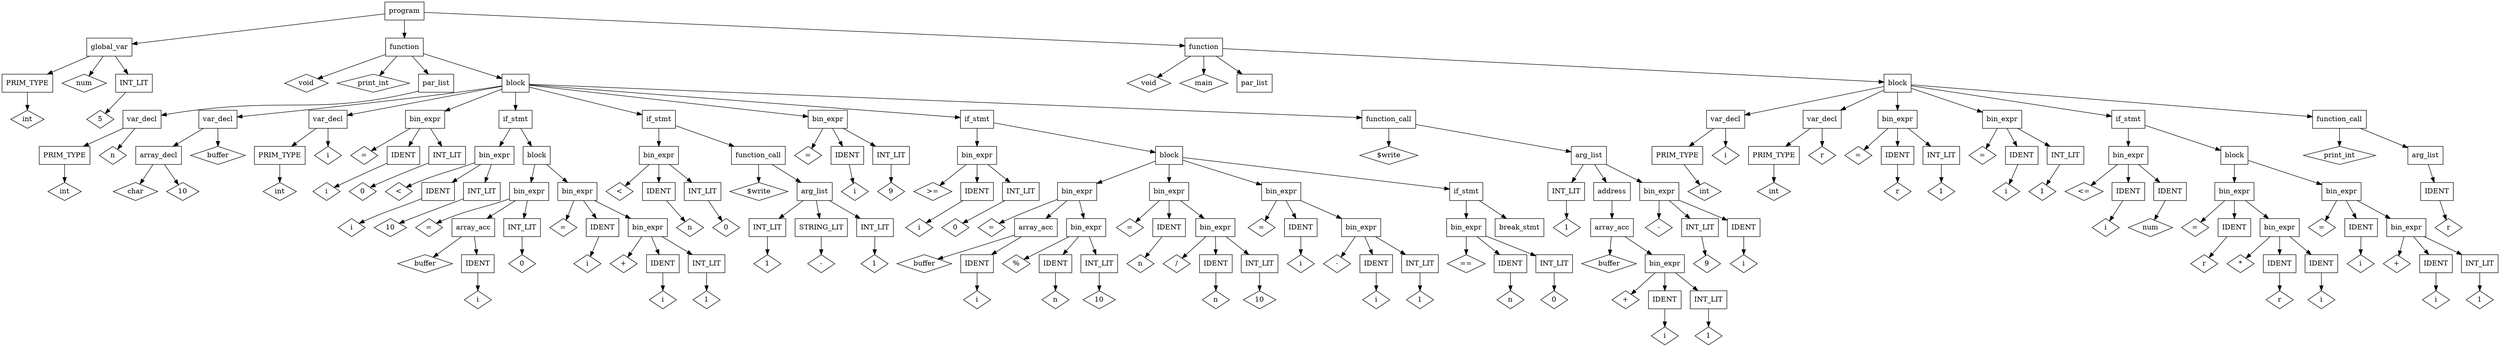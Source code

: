 digraph parse_tree {
    node [shape = box];
    node0 [label = "program"]
    node0 -> node1
    node0 -> node2
    node0 -> node3
    node1 [label = "global_var"]
    node1 -> node4
    node1 -> node5
    node1 -> node6
    node4 [label = "PRIM_TYPE"]
    node4 -> node7
    node7 [label = "int", shape = "diamond"]
    node5 [label = "num", shape = "diamond"]
    node6 [label = "INT_LIT"]
    node6 -> node8
    node8 [label = "5", shape = "diamond"]
    node2 [label = "function"]
    node2 -> node9
    node2 -> node10
    node2 -> node11
    node2 -> node12
    node9 [label = "void", shape = "diamond"]
    node10 [label = "print_int", shape = "diamond"]
    node11 [label = "par_list"]
    node11 -> node13
    node13 [label = "var_decl"]
    node13 -> node14
    node13 -> node15
    node14 [label = "PRIM_TYPE"]
    node14 -> node16
    node16 [label = "int", shape = "diamond"]
    node15 [label = "n", shape = "diamond"]
    node12 [label = "block"]
    node12 -> node17
    node12 -> node18
    node12 -> node19
    node12 -> node20
    node12 -> node21
    node12 -> node22
    node12 -> node23
    node12 -> node24
    node17 [label = "var_decl"]
    node17 -> node25
    node17 -> node26
    node25 [label = "array_decl"]
    node25 -> node27
    node25 -> node28
    node27 [label = "char", shape = "diamond"]
    node28 [label = "10", shape = "diamond"]
    node26 [label = "buffer", shape = "diamond"]
    node18 [label = "var_decl"]
    node18 -> node29
    node18 -> node30
    node29 [label = "PRIM_TYPE"]
    node29 -> node31
    node31 [label = "int", shape = "diamond"]
    node30 [label = "i", shape = "diamond"]
    node19 [label = "bin_expr"]
    node19 -> node32
    node19 -> node33
    node19 -> node34
    node32 [label = "=", shape = "diamond"]
    node33 [label = "IDENT"]
    node33 -> node35
    node35 [label = "i", shape = "diamond"]
    node34 [label = "INT_LIT"]
    node34 -> node36
    node36 [label = "0", shape = "diamond"]
    node20 [label = "if_stmt"]
    node20 -> node37
    node20 -> node38
    node37 [label = "bin_expr"]
    node37 -> node39
    node37 -> node40
    node37 -> node41
    node39 [label = "<", shape = "diamond"]
    node40 [label = "IDENT"]
    node40 -> node42
    node42 [label = "i", shape = "diamond"]
    node41 [label = "INT_LIT"]
    node41 -> node43
    node43 [label = "10", shape = "diamond"]
    node38 [label = "block"]
    node38 -> node44
    node38 -> node45
    node44 [label = "bin_expr"]
    node44 -> node46
    node44 -> node47
    node44 -> node48
    node46 [label = "=", shape = "diamond"]
    node47 [label = "array_acc"]
    node47 -> node49
    node47 -> node50
    node49 [label = "buffer", shape = "diamond"]
    node50 [label = "IDENT"]
    node50 -> node51
    node51 [label = "i", shape = "diamond"]
    node48 [label = "INT_LIT"]
    node48 -> node52
    node52 [label = "0", shape = "diamond"]
    node45 [label = "bin_expr"]
    node45 -> node53
    node45 -> node54
    node45 -> node55
    node53 [label = "=", shape = "diamond"]
    node54 [label = "IDENT"]
    node54 -> node56
    node56 [label = "i", shape = "diamond"]
    node55 [label = "bin_expr"]
    node55 -> node57
    node55 -> node58
    node55 -> node59
    node57 [label = "+", shape = "diamond"]
    node58 [label = "IDENT"]
    node58 -> node60
    node60 [label = "i", shape = "diamond"]
    node59 [label = "INT_LIT"]
    node59 -> node61
    node61 [label = "1", shape = "diamond"]
    node21 [label = "if_stmt"]
    node21 -> node62
    node21 -> node63
    node62 [label = "bin_expr"]
    node62 -> node64
    node62 -> node65
    node62 -> node66
    node64 [label = "<", shape = "diamond"]
    node65 [label = "IDENT"]
    node65 -> node67
    node67 [label = "n", shape = "diamond"]
    node66 [label = "INT_LIT"]
    node66 -> node68
    node68 [label = "0", shape = "diamond"]
    node63 [label = "function_call"]
    node63 -> node69
    node63 -> node70
    node69 [label = "$write", shape = "diamond"]
    node70 [label = "arg_list"]
    node70 -> node71
    node70 -> node72
    node70 -> node73
    node71 [label = "INT_LIT"]
    node71 -> node74
    node74 [label = "1", shape = "diamond"]
    node72 [label = "STRING_LIT"]
    node72 -> node75
    node75 [label = "-", shape = "diamond"]
    node73 [label = "INT_LIT"]
    node73 -> node76
    node76 [label = "1", shape = "diamond"]
    node22 [label = "bin_expr"]
    node22 -> node77
    node22 -> node78
    node22 -> node79
    node77 [label = "=", shape = "diamond"]
    node78 [label = "IDENT"]
    node78 -> node80
    node80 [label = "i", shape = "diamond"]
    node79 [label = "INT_LIT"]
    node79 -> node81
    node81 [label = "9", shape = "diamond"]
    node23 [label = "if_stmt"]
    node23 -> node82
    node23 -> node83
    node82 [label = "bin_expr"]
    node82 -> node84
    node82 -> node85
    node82 -> node86
    node84 [label = ">=", shape = "diamond"]
    node85 [label = "IDENT"]
    node85 -> node87
    node87 [label = "i", shape = "diamond"]
    node86 [label = "INT_LIT"]
    node86 -> node88
    node88 [label = "0", shape = "diamond"]
    node83 [label = "block"]
    node83 -> node89
    node83 -> node90
    node83 -> node91
    node83 -> node92
    node89 [label = "bin_expr"]
    node89 -> node93
    node89 -> node94
    node89 -> node95
    node93 [label = "=", shape = "diamond"]
    node94 [label = "array_acc"]
    node94 -> node96
    node94 -> node97
    node96 [label = "buffer", shape = "diamond"]
    node97 [label = "IDENT"]
    node97 -> node98
    node98 [label = "i", shape = "diamond"]
    node95 [label = "bin_expr"]
    node95 -> node99
    node95 -> node100
    node95 -> node101
    node99 [label = "%", shape = "diamond"]
    node100 [label = "IDENT"]
    node100 -> node102
    node102 [label = "n", shape = "diamond"]
    node101 [label = "INT_LIT"]
    node101 -> node103
    node103 [label = "10", shape = "diamond"]
    node90 [label = "bin_expr"]
    node90 -> node104
    node90 -> node105
    node90 -> node106
    node104 [label = "=", shape = "diamond"]
    node105 [label = "IDENT"]
    node105 -> node107
    node107 [label = "n", shape = "diamond"]
    node106 [label = "bin_expr"]
    node106 -> node108
    node106 -> node109
    node106 -> node110
    node108 [label = "/", shape = "diamond"]
    node109 [label = "IDENT"]
    node109 -> node111
    node111 [label = "n", shape = "diamond"]
    node110 [label = "INT_LIT"]
    node110 -> node112
    node112 [label = "10", shape = "diamond"]
    node91 [label = "bin_expr"]
    node91 -> node113
    node91 -> node114
    node91 -> node115
    node113 [label = "=", shape = "diamond"]
    node114 [label = "IDENT"]
    node114 -> node116
    node116 [label = "i", shape = "diamond"]
    node115 [label = "bin_expr"]
    node115 -> node117
    node115 -> node118
    node115 -> node119
    node117 [label = "-", shape = "diamond"]
    node118 [label = "IDENT"]
    node118 -> node120
    node120 [label = "i", shape = "diamond"]
    node119 [label = "INT_LIT"]
    node119 -> node121
    node121 [label = "1", shape = "diamond"]
    node92 [label = "if_stmt"]
    node92 -> node122
    node92 -> node123
    node122 [label = "bin_expr"]
    node122 -> node124
    node122 -> node125
    node122 -> node126
    node124 [label = "==", shape = "diamond"]
    node125 [label = "IDENT"]
    node125 -> node127
    node127 [label = "n", shape = "diamond"]
    node126 [label = "INT_LIT"]
    node126 -> node128
    node128 [label = "0", shape = "diamond"]
    node123 [label = "break_stmt"]
    node24 [label = "function_call"]
    node24 -> node129
    node24 -> node130
    node129 [label = "$write", shape = "diamond"]
    node130 [label = "arg_list"]
    node130 -> node131
    node130 -> node132
    node130 -> node133
    node131 [label = "INT_LIT"]
    node131 -> node134
    node134 [label = "1", shape = "diamond"]
    node132 [label = "address"]
    node132 -> node135
    node135 [label = "array_acc"]
    node135 -> node136
    node135 -> node137
    node136 [label = "buffer", shape = "diamond"]
    node137 [label = "bin_expr"]
    node137 -> node138
    node137 -> node139
    node137 -> node140
    node138 [label = "+", shape = "diamond"]
    node139 [label = "IDENT"]
    node139 -> node141
    node141 [label = "i", shape = "diamond"]
    node140 [label = "INT_LIT"]
    node140 -> node142
    node142 [label = "1", shape = "diamond"]
    node133 [label = "bin_expr"]
    node133 -> node143
    node133 -> node144
    node133 -> node145
    node143 [label = "-", shape = "diamond"]
    node144 [label = "INT_LIT"]
    node144 -> node146
    node146 [label = "9", shape = "diamond"]
    node145 [label = "IDENT"]
    node145 -> node147
    node147 [label = "i", shape = "diamond"]
    node3 [label = "function"]
    node3 -> node148
    node3 -> node149
    node3 -> node150
    node3 -> node151
    node148 [label = "void", shape = "diamond"]
    node149 [label = "main", shape = "diamond"]
    node150 [label = "par_list"]
    node151 [label = "block"]
    node151 -> node152
    node151 -> node153
    node151 -> node154
    node151 -> node155
    node151 -> node156
    node151 -> node157
    node152 [label = "var_decl"]
    node152 -> node158
    node152 -> node159
    node158 [label = "PRIM_TYPE"]
    node158 -> node160
    node160 [label = "int", shape = "diamond"]
    node159 [label = "i", shape = "diamond"]
    node153 [label = "var_decl"]
    node153 -> node161
    node153 -> node162
    node161 [label = "PRIM_TYPE"]
    node161 -> node163
    node163 [label = "int", shape = "diamond"]
    node162 [label = "r", shape = "diamond"]
    node154 [label = "bin_expr"]
    node154 -> node164
    node154 -> node165
    node154 -> node166
    node164 [label = "=", shape = "diamond"]
    node165 [label = "IDENT"]
    node165 -> node167
    node167 [label = "r", shape = "diamond"]
    node166 [label = "INT_LIT"]
    node166 -> node168
    node168 [label = "1", shape = "diamond"]
    node155 [label = "bin_expr"]
    node155 -> node169
    node155 -> node170
    node155 -> node171
    node169 [label = "=", shape = "diamond"]
    node170 [label = "IDENT"]
    node170 -> node172
    node172 [label = "i", shape = "diamond"]
    node171 [label = "INT_LIT"]
    node171 -> node173
    node173 [label = "1", shape = "diamond"]
    node156 [label = "if_stmt"]
    node156 -> node174
    node156 -> node175
    node174 [label = "bin_expr"]
    node174 -> node176
    node174 -> node177
    node174 -> node178
    node176 [label = "<=", shape = "diamond"]
    node177 [label = "IDENT"]
    node177 -> node179
    node179 [label = "i", shape = "diamond"]
    node178 [label = "IDENT"]
    node178 -> node180
    node180 [label = "num", shape = "diamond"]
    node175 [label = "block"]
    node175 -> node181
    node175 -> node182
    node181 [label = "bin_expr"]
    node181 -> node183
    node181 -> node184
    node181 -> node185
    node183 [label = "=", shape = "diamond"]
    node184 [label = "IDENT"]
    node184 -> node186
    node186 [label = "r", shape = "diamond"]
    node185 [label = "bin_expr"]
    node185 -> node187
    node185 -> node188
    node185 -> node189
    node187 [label = "*", shape = "diamond"]
    node188 [label = "IDENT"]
    node188 -> node190
    node190 [label = "r", shape = "diamond"]
    node189 [label = "IDENT"]
    node189 -> node191
    node191 [label = "i", shape = "diamond"]
    node182 [label = "bin_expr"]
    node182 -> node192
    node182 -> node193
    node182 -> node194
    node192 [label = "=", shape = "diamond"]
    node193 [label = "IDENT"]
    node193 -> node195
    node195 [label = "i", shape = "diamond"]
    node194 [label = "bin_expr"]
    node194 -> node196
    node194 -> node197
    node194 -> node198
    node196 [label = "+", shape = "diamond"]
    node197 [label = "IDENT"]
    node197 -> node199
    node199 [label = "i", shape = "diamond"]
    node198 [label = "INT_LIT"]
    node198 -> node200
    node200 [label = "1", shape = "diamond"]
    node157 [label = "function_call"]
    node157 -> node201
    node157 -> node202
    node201 [label = "print_int", shape = "diamond"]
    node202 [label = "arg_list"]
    node202 -> node203
    node203 [label = "IDENT"]
    node203 -> node204
    node204 [label = "r", shape = "diamond"]
}
